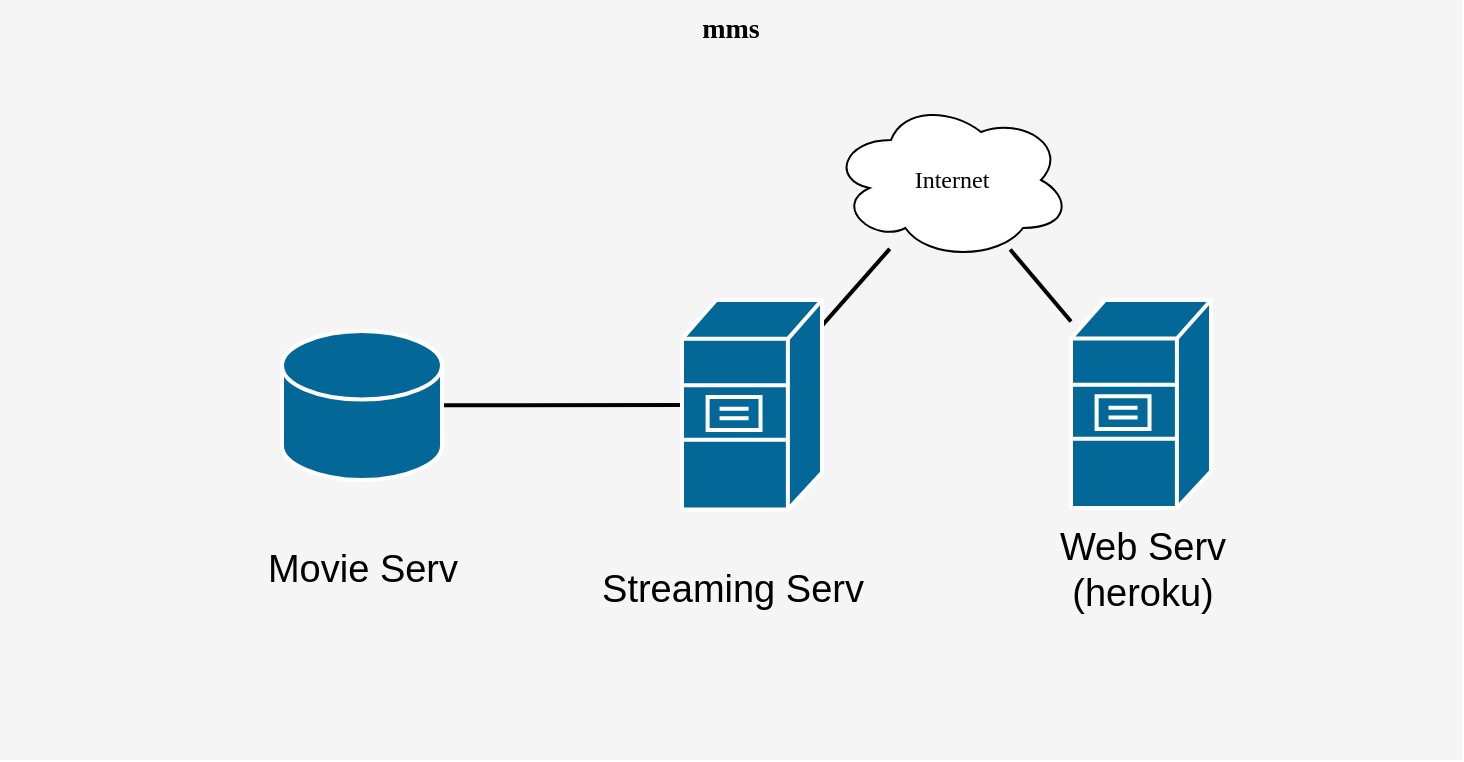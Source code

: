 <mxfile version="15.9.6" type="device"><diagram name="Page-1" id="c37626ed-c26b-45fb-9056-f9ebc6bb27b6"><mxGraphModel dx="1387" dy="789" grid="1" gridSize="10" guides="1" tooltips="1" connect="1" arrows="1" fold="1" page="1" pageScale="1" pageWidth="1100" pageHeight="850" background="none" math="0" shadow="0"><root><mxCell id="0"/><mxCell id="1" parent="0"/><mxCell id="1c7a67bf8fd3230f-83" value="mms" style="whiteSpace=wrap;html=1;rounded=0;shadow=0;comic=0;strokeWidth=1;fontFamily=Verdana;fontSize=14;fillColor=#f5f5f5;strokeColor=none;verticalAlign=top;fontStyle=1" parent="1" vertex="1"><mxGeometry width="731" height="380" as="geometry"/></mxCell><mxCell id="1c7a67bf8fd3230f-41" style="edgeStyle=none;html=1;labelBackgroundColor=none;startFill=0;endArrow=none;endFill=0;strokeWidth=2;fontFamily=Verdana;fontSize=12;" parent="1" source="BVtgrfoa-2QdpW2IYMCr-3" target="BVtgrfoa-2QdpW2IYMCr-5" edge="1"><mxGeometry relative="1" as="geometry"><mxPoint x="201" y="240" as="sourcePoint"/><mxPoint x="357" y="240" as="targetPoint"/></mxGeometry></mxCell><mxCell id="1c7a67bf8fd3230f-45" style="edgeStyle=none;html=1;labelBackgroundColor=none;startFill=0;endArrow=none;endFill=0;strokeWidth=2;fontFamily=Verdana;fontSize=12;" parent="1" source="1c7a67bf8fd3230f-15" target="BVtgrfoa-2QdpW2IYMCr-5" edge="1"><mxGeometry relative="1" as="geometry"><mxPoint x="535.5" y="200" as="sourcePoint"/><mxPoint x="361.5" y="200" as="targetPoint"/></mxGeometry></mxCell><mxCell id="1c7a67bf8fd3230f-15" value="Internet" style="ellipse;shape=cloud;whiteSpace=wrap;html=1;rounded=0;shadow=0;comic=0;strokeWidth=1;fontFamily=Verdana;fontSize=12;" parent="1" vertex="1"><mxGeometry x="415.5" y="50" width="120" height="80" as="geometry"/></mxCell><mxCell id="BVtgrfoa-2QdpW2IYMCr-1" value="" style="shape=mxgraph.cisco.servers.file_server;sketch=0;html=1;pointerEvents=1;dashed=0;fillColor=#036897;strokeColor=#ffffff;strokeWidth=2;verticalLabelPosition=bottom;verticalAlign=top;align=center;outlineConnect=0;" parent="1" vertex="1"><mxGeometry x="535.5" y="150" width="70" height="104" as="geometry"/></mxCell><mxCell id="BVtgrfoa-2QdpW2IYMCr-2" value="Web Serv&lt;br style=&quot;font-size: 19px;&quot;&gt;(heroku)" style="text;html=1;resizable=0;autosize=1;align=center;verticalAlign=middle;points=[];fillColor=none;strokeColor=none;rounded=0;fontSize=19;" parent="1" vertex="1"><mxGeometry x="520.5" y="260" width="100" height="50" as="geometry"/></mxCell><mxCell id="BVtgrfoa-2QdpW2IYMCr-3" value="" style="shape=mxgraph.cisco.storage.relational_database;sketch=0;html=1;pointerEvents=1;dashed=0;fillColor=#036897;strokeColor=#ffffff;strokeWidth=2;verticalLabelPosition=bottom;verticalAlign=top;align=center;outlineConnect=0;fontSize=19;" parent="1" vertex="1"><mxGeometry x="141" y="165.5" width="80" height="74.5" as="geometry"/></mxCell><mxCell id="BVtgrfoa-2QdpW2IYMCr-4" value="Movie Serv" style="text;html=1;resizable=0;autosize=1;align=center;verticalAlign=middle;points=[];fillColor=none;strokeColor=none;rounded=0;fontSize=19;" parent="1" vertex="1"><mxGeometry x="126" y="270" width="110" height="30" as="geometry"/></mxCell><mxCell id="BVtgrfoa-2QdpW2IYMCr-5" value="" style="shape=mxgraph.cisco.servers.file_server;sketch=0;html=1;pointerEvents=1;dashed=0;fillColor=#036897;strokeColor=#ffffff;strokeWidth=2;verticalLabelPosition=bottom;verticalAlign=top;align=center;outlineConnect=0;" parent="1" vertex="1"><mxGeometry x="341" y="150" width="70" height="104.75" as="geometry"/></mxCell><mxCell id="BVtgrfoa-2QdpW2IYMCr-6" value="Streaming Serv" style="text;html=1;resizable=0;autosize=1;align=center;verticalAlign=middle;points=[];fillColor=none;strokeColor=none;rounded=0;fontSize=19;" parent="1" vertex="1"><mxGeometry x="291" y="280" width="150" height="30" as="geometry"/></mxCell><mxCell id="BVtgrfoa-2QdpW2IYMCr-7" style="edgeStyle=none;html=1;labelBackgroundColor=none;startFill=0;endArrow=none;endFill=0;strokeWidth=2;fontFamily=Verdana;fontSize=12;" parent="1" source="1c7a67bf8fd3230f-15" target="BVtgrfoa-2QdpW2IYMCr-1" edge="1"><mxGeometry relative="1" as="geometry"><mxPoint x="454.912" y="134.412" as="sourcePoint"/><mxPoint x="421" y="172.846" as="targetPoint"/></mxGeometry></mxCell></root></mxGraphModel></diagram></mxfile>